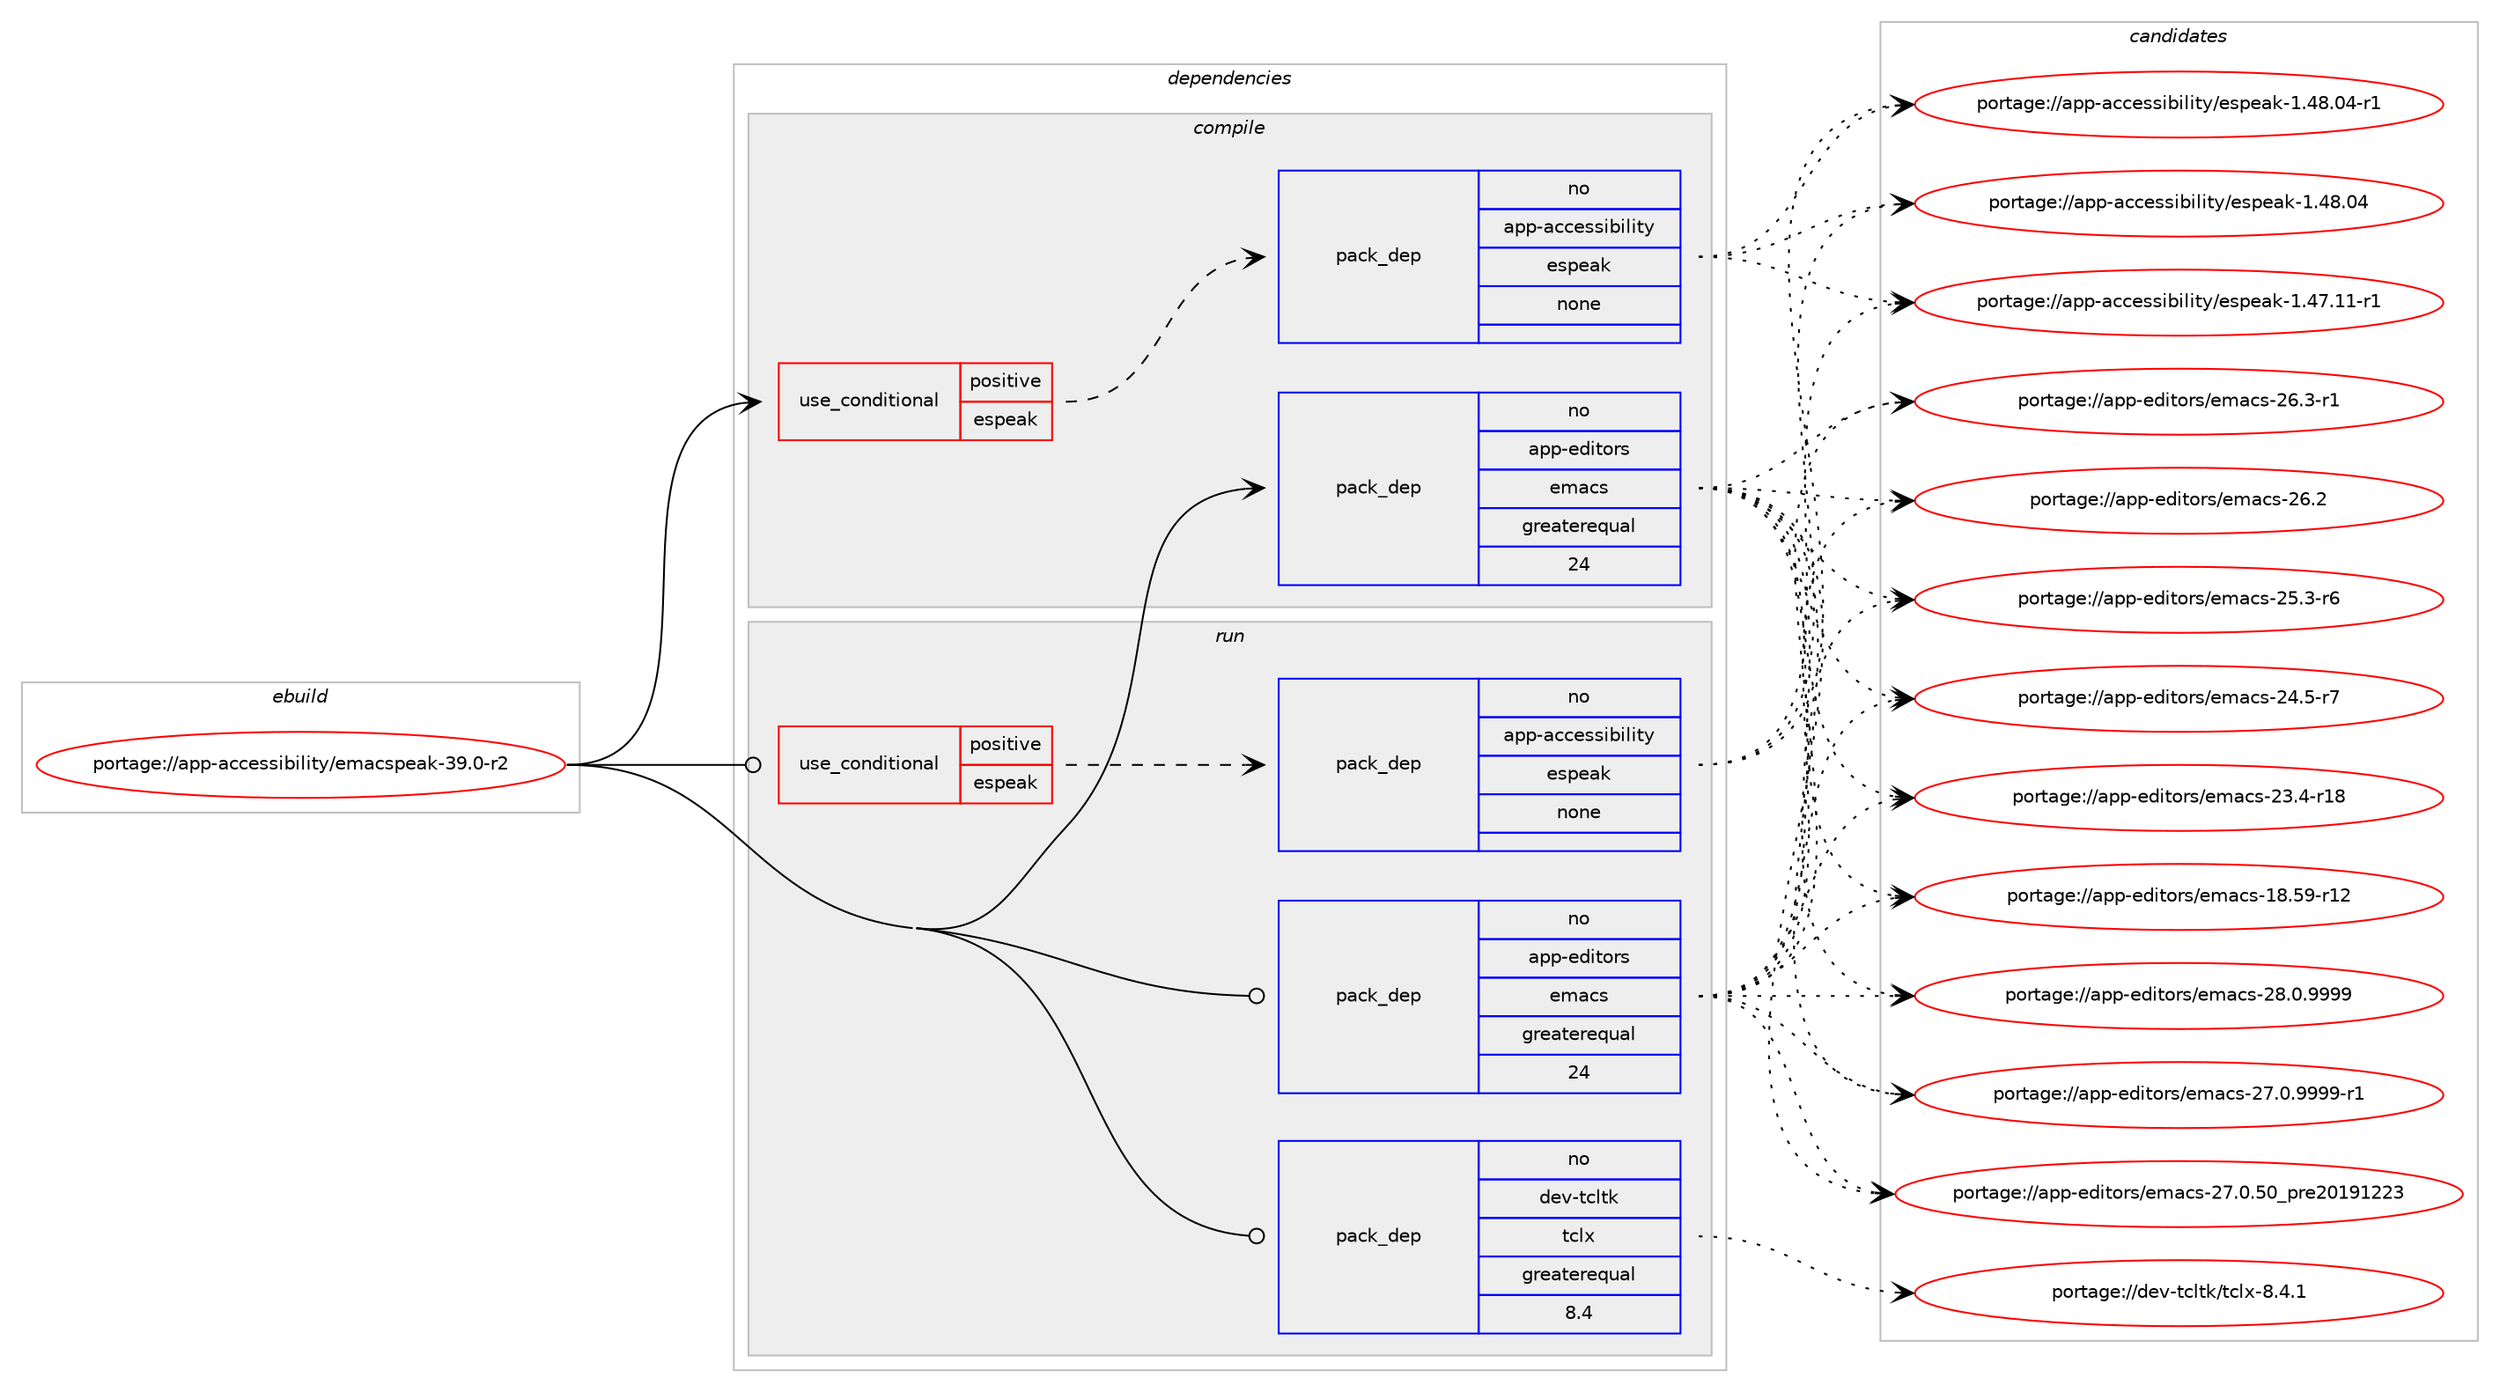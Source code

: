digraph prolog {

# *************
# Graph options
# *************

newrank=true;
concentrate=true;
compound=true;
graph [rankdir=LR,fontname=Helvetica,fontsize=10,ranksep=1.5];#, ranksep=2.5, nodesep=0.2];
edge  [arrowhead=vee];
node  [fontname=Helvetica,fontsize=10];

# **********
# The ebuild
# **********

subgraph cluster_leftcol {
color=gray;
label=<<i>ebuild</i>>;
id [label="portage://app-accessibility/emacspeak-39.0-r2", color=red, width=4, href="../app-accessibility/emacspeak-39.0-r2.svg"];
}

# ****************
# The dependencies
# ****************

subgraph cluster_midcol {
color=gray;
label=<<i>dependencies</i>>;
subgraph cluster_compile {
fillcolor="#eeeeee";
style=filled;
label=<<i>compile</i>>;
subgraph cond155797 {
dependency658934 [label=<<TABLE BORDER="0" CELLBORDER="1" CELLSPACING="0" CELLPADDING="4"><TR><TD ROWSPAN="3" CELLPADDING="10">use_conditional</TD></TR><TR><TD>positive</TD></TR><TR><TD>espeak</TD></TR></TABLE>>, shape=none, color=red];
subgraph pack494337 {
dependency658935 [label=<<TABLE BORDER="0" CELLBORDER="1" CELLSPACING="0" CELLPADDING="4" WIDTH="220"><TR><TD ROWSPAN="6" CELLPADDING="30">pack_dep</TD></TR><TR><TD WIDTH="110">no</TD></TR><TR><TD>app-accessibility</TD></TR><TR><TD>espeak</TD></TR><TR><TD>none</TD></TR><TR><TD></TD></TR></TABLE>>, shape=none, color=blue];
}
dependency658934:e -> dependency658935:w [weight=20,style="dashed",arrowhead="vee"];
}
id:e -> dependency658934:w [weight=20,style="solid",arrowhead="vee"];
subgraph pack494338 {
dependency658936 [label=<<TABLE BORDER="0" CELLBORDER="1" CELLSPACING="0" CELLPADDING="4" WIDTH="220"><TR><TD ROWSPAN="6" CELLPADDING="30">pack_dep</TD></TR><TR><TD WIDTH="110">no</TD></TR><TR><TD>app-editors</TD></TR><TR><TD>emacs</TD></TR><TR><TD>greaterequal</TD></TR><TR><TD>24</TD></TR></TABLE>>, shape=none, color=blue];
}
id:e -> dependency658936:w [weight=20,style="solid",arrowhead="vee"];
}
subgraph cluster_compileandrun {
fillcolor="#eeeeee";
style=filled;
label=<<i>compile and run</i>>;
}
subgraph cluster_run {
fillcolor="#eeeeee";
style=filled;
label=<<i>run</i>>;
subgraph cond155798 {
dependency658937 [label=<<TABLE BORDER="0" CELLBORDER="1" CELLSPACING="0" CELLPADDING="4"><TR><TD ROWSPAN="3" CELLPADDING="10">use_conditional</TD></TR><TR><TD>positive</TD></TR><TR><TD>espeak</TD></TR></TABLE>>, shape=none, color=red];
subgraph pack494339 {
dependency658938 [label=<<TABLE BORDER="0" CELLBORDER="1" CELLSPACING="0" CELLPADDING="4" WIDTH="220"><TR><TD ROWSPAN="6" CELLPADDING="30">pack_dep</TD></TR><TR><TD WIDTH="110">no</TD></TR><TR><TD>app-accessibility</TD></TR><TR><TD>espeak</TD></TR><TR><TD>none</TD></TR><TR><TD></TD></TR></TABLE>>, shape=none, color=blue];
}
dependency658937:e -> dependency658938:w [weight=20,style="dashed",arrowhead="vee"];
}
id:e -> dependency658937:w [weight=20,style="solid",arrowhead="odot"];
subgraph pack494340 {
dependency658939 [label=<<TABLE BORDER="0" CELLBORDER="1" CELLSPACING="0" CELLPADDING="4" WIDTH="220"><TR><TD ROWSPAN="6" CELLPADDING="30">pack_dep</TD></TR><TR><TD WIDTH="110">no</TD></TR><TR><TD>app-editors</TD></TR><TR><TD>emacs</TD></TR><TR><TD>greaterequal</TD></TR><TR><TD>24</TD></TR></TABLE>>, shape=none, color=blue];
}
id:e -> dependency658939:w [weight=20,style="solid",arrowhead="odot"];
subgraph pack494341 {
dependency658940 [label=<<TABLE BORDER="0" CELLBORDER="1" CELLSPACING="0" CELLPADDING="4" WIDTH="220"><TR><TD ROWSPAN="6" CELLPADDING="30">pack_dep</TD></TR><TR><TD WIDTH="110">no</TD></TR><TR><TD>dev-tcltk</TD></TR><TR><TD>tclx</TD></TR><TR><TD>greaterequal</TD></TR><TR><TD>8.4</TD></TR></TABLE>>, shape=none, color=blue];
}
id:e -> dependency658940:w [weight=20,style="solid",arrowhead="odot"];
}
}

# **************
# The candidates
# **************

subgraph cluster_choices {
rank=same;
color=gray;
label=<<i>candidates</i>>;

subgraph choice494337 {
color=black;
nodesep=1;
choice971121124597999910111511510598105108105116121471011151121019710745494652564648524511449 [label="portage://app-accessibility/espeak-1.48.04-r1", color=red, width=4,href="../app-accessibility/espeak-1.48.04-r1.svg"];
choice97112112459799991011151151059810510810511612147101115112101971074549465256464852 [label="portage://app-accessibility/espeak-1.48.04", color=red, width=4,href="../app-accessibility/espeak-1.48.04.svg"];
choice971121124597999910111511510598105108105116121471011151121019710745494652554649494511449 [label="portage://app-accessibility/espeak-1.47.11-r1", color=red, width=4,href="../app-accessibility/espeak-1.47.11-r1.svg"];
dependency658935:e -> choice971121124597999910111511510598105108105116121471011151121019710745494652564648524511449:w [style=dotted,weight="100"];
dependency658935:e -> choice97112112459799991011151151059810510810511612147101115112101971074549465256464852:w [style=dotted,weight="100"];
dependency658935:e -> choice971121124597999910111511510598105108105116121471011151121019710745494652554649494511449:w [style=dotted,weight="100"];
}
subgraph choice494338 {
color=black;
nodesep=1;
choice971121124510110010511611111411547101109979911545505646484657575757 [label="portage://app-editors/emacs-28.0.9999", color=red, width=4,href="../app-editors/emacs-28.0.9999.svg"];
choice9711211245101100105116111114115471011099799115455055464846575757574511449 [label="portage://app-editors/emacs-27.0.9999-r1", color=red, width=4,href="../app-editors/emacs-27.0.9999-r1.svg"];
choice97112112451011001051161111141154710110997991154550554648465348951121141015048495749505051 [label="portage://app-editors/emacs-27.0.50_pre20191223", color=red, width=4,href="../app-editors/emacs-27.0.50_pre20191223.svg"];
choice971121124510110010511611111411547101109979911545505446514511449 [label="portage://app-editors/emacs-26.3-r1", color=red, width=4,href="../app-editors/emacs-26.3-r1.svg"];
choice97112112451011001051161111141154710110997991154550544650 [label="portage://app-editors/emacs-26.2", color=red, width=4,href="../app-editors/emacs-26.2.svg"];
choice971121124510110010511611111411547101109979911545505346514511454 [label="portage://app-editors/emacs-25.3-r6", color=red, width=4,href="../app-editors/emacs-25.3-r6.svg"];
choice971121124510110010511611111411547101109979911545505246534511455 [label="portage://app-editors/emacs-24.5-r7", color=red, width=4,href="../app-editors/emacs-24.5-r7.svg"];
choice97112112451011001051161111141154710110997991154550514652451144956 [label="portage://app-editors/emacs-23.4-r18", color=red, width=4,href="../app-editors/emacs-23.4-r18.svg"];
choice9711211245101100105116111114115471011099799115454956465357451144950 [label="portage://app-editors/emacs-18.59-r12", color=red, width=4,href="../app-editors/emacs-18.59-r12.svg"];
dependency658936:e -> choice971121124510110010511611111411547101109979911545505646484657575757:w [style=dotted,weight="100"];
dependency658936:e -> choice9711211245101100105116111114115471011099799115455055464846575757574511449:w [style=dotted,weight="100"];
dependency658936:e -> choice97112112451011001051161111141154710110997991154550554648465348951121141015048495749505051:w [style=dotted,weight="100"];
dependency658936:e -> choice971121124510110010511611111411547101109979911545505446514511449:w [style=dotted,weight="100"];
dependency658936:e -> choice97112112451011001051161111141154710110997991154550544650:w [style=dotted,weight="100"];
dependency658936:e -> choice971121124510110010511611111411547101109979911545505346514511454:w [style=dotted,weight="100"];
dependency658936:e -> choice971121124510110010511611111411547101109979911545505246534511455:w [style=dotted,weight="100"];
dependency658936:e -> choice97112112451011001051161111141154710110997991154550514652451144956:w [style=dotted,weight="100"];
dependency658936:e -> choice9711211245101100105116111114115471011099799115454956465357451144950:w [style=dotted,weight="100"];
}
subgraph choice494339 {
color=black;
nodesep=1;
choice971121124597999910111511510598105108105116121471011151121019710745494652564648524511449 [label="portage://app-accessibility/espeak-1.48.04-r1", color=red, width=4,href="../app-accessibility/espeak-1.48.04-r1.svg"];
choice97112112459799991011151151059810510810511612147101115112101971074549465256464852 [label="portage://app-accessibility/espeak-1.48.04", color=red, width=4,href="../app-accessibility/espeak-1.48.04.svg"];
choice971121124597999910111511510598105108105116121471011151121019710745494652554649494511449 [label="portage://app-accessibility/espeak-1.47.11-r1", color=red, width=4,href="../app-accessibility/espeak-1.47.11-r1.svg"];
dependency658938:e -> choice971121124597999910111511510598105108105116121471011151121019710745494652564648524511449:w [style=dotted,weight="100"];
dependency658938:e -> choice97112112459799991011151151059810510810511612147101115112101971074549465256464852:w [style=dotted,weight="100"];
dependency658938:e -> choice971121124597999910111511510598105108105116121471011151121019710745494652554649494511449:w [style=dotted,weight="100"];
}
subgraph choice494340 {
color=black;
nodesep=1;
choice971121124510110010511611111411547101109979911545505646484657575757 [label="portage://app-editors/emacs-28.0.9999", color=red, width=4,href="../app-editors/emacs-28.0.9999.svg"];
choice9711211245101100105116111114115471011099799115455055464846575757574511449 [label="portage://app-editors/emacs-27.0.9999-r1", color=red, width=4,href="../app-editors/emacs-27.0.9999-r1.svg"];
choice97112112451011001051161111141154710110997991154550554648465348951121141015048495749505051 [label="portage://app-editors/emacs-27.0.50_pre20191223", color=red, width=4,href="../app-editors/emacs-27.0.50_pre20191223.svg"];
choice971121124510110010511611111411547101109979911545505446514511449 [label="portage://app-editors/emacs-26.3-r1", color=red, width=4,href="../app-editors/emacs-26.3-r1.svg"];
choice97112112451011001051161111141154710110997991154550544650 [label="portage://app-editors/emacs-26.2", color=red, width=4,href="../app-editors/emacs-26.2.svg"];
choice971121124510110010511611111411547101109979911545505346514511454 [label="portage://app-editors/emacs-25.3-r6", color=red, width=4,href="../app-editors/emacs-25.3-r6.svg"];
choice971121124510110010511611111411547101109979911545505246534511455 [label="portage://app-editors/emacs-24.5-r7", color=red, width=4,href="../app-editors/emacs-24.5-r7.svg"];
choice97112112451011001051161111141154710110997991154550514652451144956 [label="portage://app-editors/emacs-23.4-r18", color=red, width=4,href="../app-editors/emacs-23.4-r18.svg"];
choice9711211245101100105116111114115471011099799115454956465357451144950 [label="portage://app-editors/emacs-18.59-r12", color=red, width=4,href="../app-editors/emacs-18.59-r12.svg"];
dependency658939:e -> choice971121124510110010511611111411547101109979911545505646484657575757:w [style=dotted,weight="100"];
dependency658939:e -> choice9711211245101100105116111114115471011099799115455055464846575757574511449:w [style=dotted,weight="100"];
dependency658939:e -> choice97112112451011001051161111141154710110997991154550554648465348951121141015048495749505051:w [style=dotted,weight="100"];
dependency658939:e -> choice971121124510110010511611111411547101109979911545505446514511449:w [style=dotted,weight="100"];
dependency658939:e -> choice97112112451011001051161111141154710110997991154550544650:w [style=dotted,weight="100"];
dependency658939:e -> choice971121124510110010511611111411547101109979911545505346514511454:w [style=dotted,weight="100"];
dependency658939:e -> choice971121124510110010511611111411547101109979911545505246534511455:w [style=dotted,weight="100"];
dependency658939:e -> choice97112112451011001051161111141154710110997991154550514652451144956:w [style=dotted,weight="100"];
dependency658939:e -> choice9711211245101100105116111114115471011099799115454956465357451144950:w [style=dotted,weight="100"];
}
subgraph choice494341 {
color=black;
nodesep=1;
choice10010111845116991081161074711699108120455646524649 [label="portage://dev-tcltk/tclx-8.4.1", color=red, width=4,href="../dev-tcltk/tclx-8.4.1.svg"];
dependency658940:e -> choice10010111845116991081161074711699108120455646524649:w [style=dotted,weight="100"];
}
}

}
